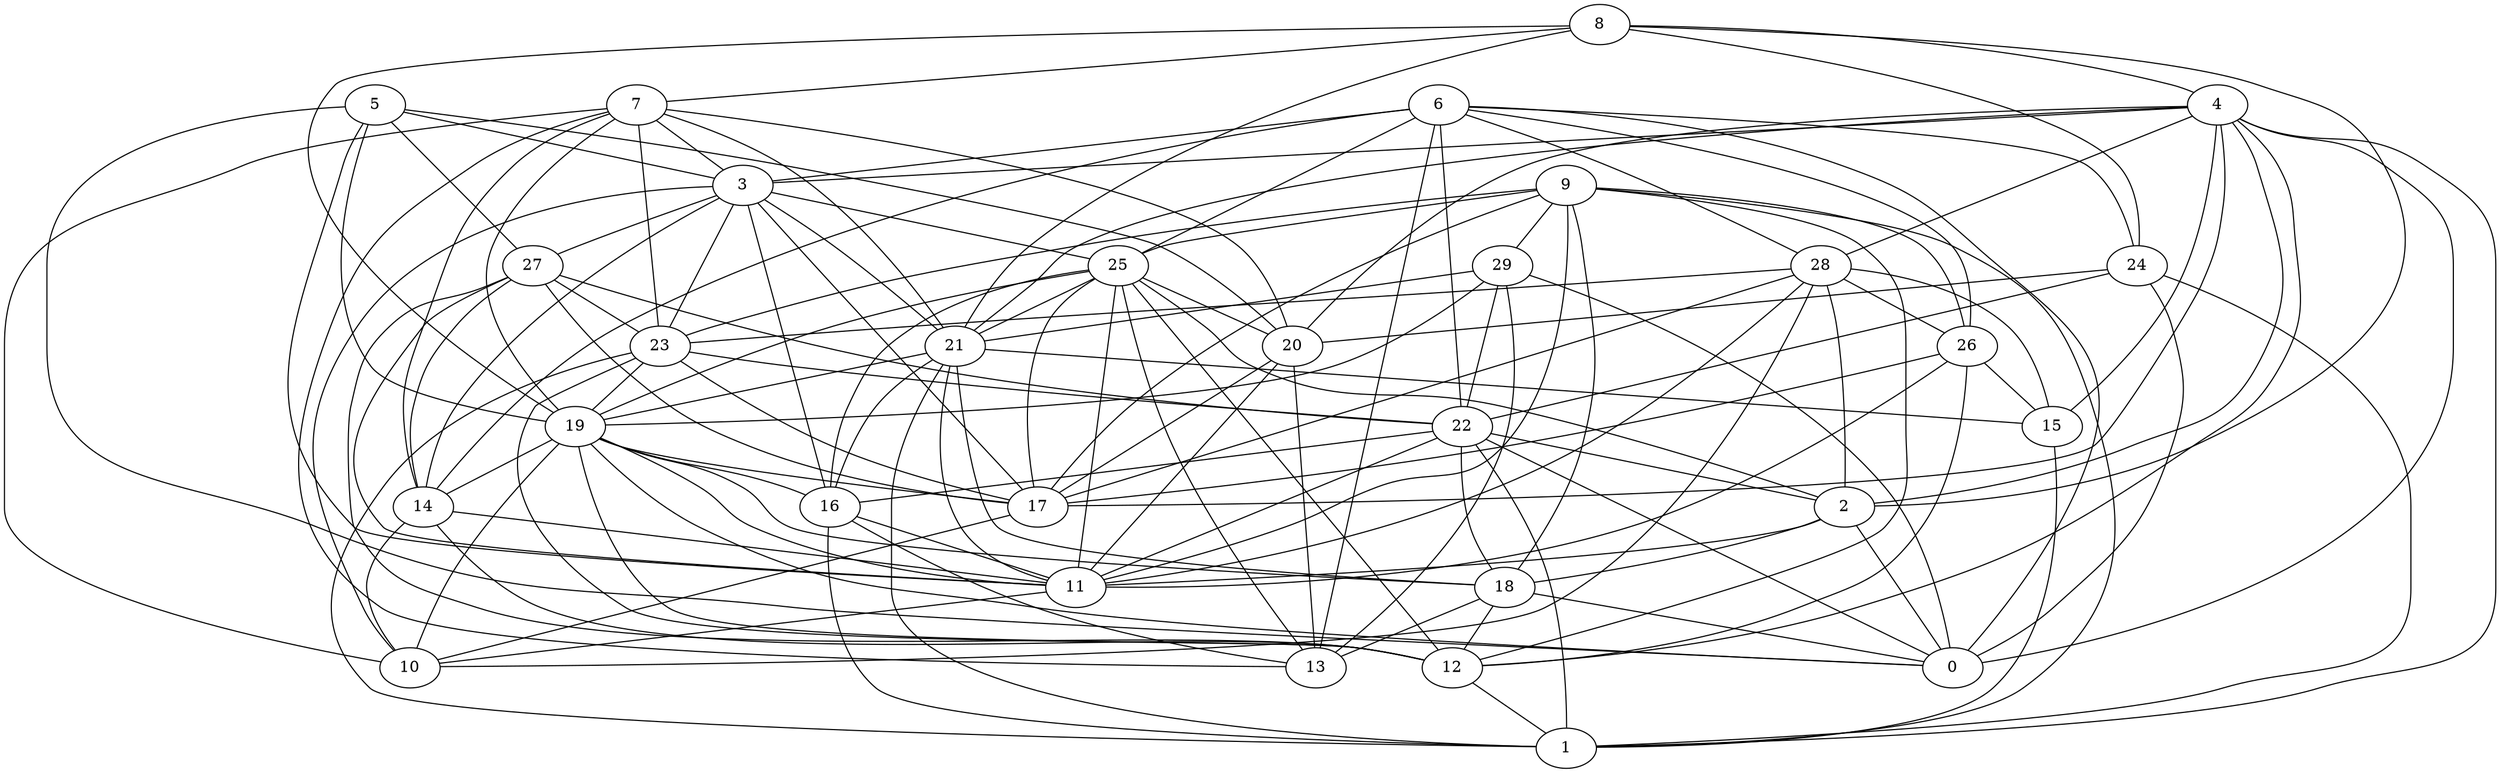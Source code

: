 digraph GG_graph {

subgraph G_graph {
edge [color = black]
"4" -> "20" [dir = none]
"4" -> "28" [dir = none]
"4" -> "3" [dir = none]
"4" -> "2" [dir = none]
"4" -> "21" [dir = none]
"4" -> "12" [dir = none]
"4" -> "15" [dir = none]
"4" -> "0" [dir = none]
"28" -> "10" [dir = none]
"28" -> "15" [dir = none]
"28" -> "26" [dir = none]
"28" -> "11" [dir = none]
"22" -> "0" [dir = none]
"22" -> "18" [dir = none]
"22" -> "1" [dir = none]
"22" -> "16" [dir = none]
"22" -> "2" [dir = none]
"22" -> "11" [dir = none]
"17" -> "10" [dir = none]
"9" -> "26" [dir = none]
"9" -> "29" [dir = none]
"9" -> "25" [dir = none]
"9" -> "12" [dir = none]
"9" -> "17" [dir = none]
"9" -> "1" [dir = none]
"9" -> "18" [dir = none]
"9" -> "11" [dir = none]
"15" -> "1" [dir = none]
"29" -> "21" [dir = none]
"29" -> "19" [dir = none]
"20" -> "11" [dir = none]
"20" -> "17" [dir = none]
"20" -> "13" [dir = none]
"26" -> "17" [dir = none]
"26" -> "15" [dir = none]
"14" -> "11" [dir = none]
"19" -> "14" [dir = none]
"19" -> "11" [dir = none]
"19" -> "16" [dir = none]
"19" -> "18" [dir = none]
"16" -> "13" [dir = none]
"6" -> "25" [dir = none]
"6" -> "22" [dir = none]
"6" -> "28" [dir = none]
"6" -> "14" [dir = none]
"6" -> "3" [dir = none]
"3" -> "25" [dir = none]
"3" -> "16" [dir = none]
"3" -> "10" [dir = none]
"8" -> "4" [dir = none]
"8" -> "21" [dir = none]
"8" -> "7" [dir = none]
"8" -> "19" [dir = none]
"5" -> "27" [dir = none]
"5" -> "20" [dir = none]
"5" -> "11" [dir = none]
"11" -> "10" [dir = none]
"18" -> "13" [dir = none]
"18" -> "0" [dir = none]
"24" -> "0" [dir = none]
"24" -> "20" [dir = none]
"24" -> "22" [dir = none]
"21" -> "19" [dir = none]
"21" -> "16" [dir = none]
"21" -> "15" [dir = none]
"21" -> "18" [dir = none]
"23" -> "17" [dir = none]
"23" -> "22" [dir = none]
"23" -> "12" [dir = none]
"25" -> "2" [dir = none]
"25" -> "19" [dir = none]
"25" -> "16" [dir = none]
"25" -> "20" [dir = none]
"25" -> "11" [dir = none]
"25" -> "21" [dir = none]
"25" -> "17" [dir = none]
"2" -> "18" [dir = none]
"2" -> "11" [dir = none]
"12" -> "1" [dir = none]
"7" -> "23" [dir = none]
"7" -> "10" [dir = none]
"7" -> "3" [dir = none]
"7" -> "21" [dir = none]
"7" -> "20" [dir = none]
"27" -> "12" [dir = none]
"27" -> "17" [dir = none]
"27" -> "11" [dir = none]
"29" -> "13" [dir = none]
"8" -> "2" [dir = none]
"3" -> "14" [dir = none]
"19" -> "17" [dir = none]
"27" -> "23" [dir = none]
"23" -> "19" [dir = none]
"7" -> "14" [dir = none]
"28" -> "17" [dir = none]
"8" -> "24" [dir = none]
"27" -> "22" [dir = none]
"28" -> "23" [dir = none]
"4" -> "17" [dir = none]
"21" -> "1" [dir = none]
"19" -> "12" [dir = none]
"4" -> "1" [dir = none]
"25" -> "12" [dir = none]
"29" -> "0" [dir = none]
"7" -> "13" [dir = none]
"3" -> "17" [dir = none]
"9" -> "23" [dir = none]
"29" -> "22" [dir = none]
"3" -> "21" [dir = none]
"24" -> "1" [dir = none]
"16" -> "1" [dir = none]
"23" -> "1" [dir = none]
"5" -> "0" [dir = none]
"28" -> "2" [dir = none]
"7" -> "19" [dir = none]
"3" -> "27" [dir = none]
"5" -> "19" [dir = none]
"6" -> "24" [dir = none]
"19" -> "10" [dir = none]
"19" -> "0" [dir = none]
"6" -> "13" [dir = none]
"14" -> "10" [dir = none]
"27" -> "14" [dir = none]
"5" -> "3" [dir = none]
"6" -> "0" [dir = none]
"25" -> "13" [dir = none]
"6" -> "26" [dir = none]
"21" -> "11" [dir = none]
"18" -> "12" [dir = none]
"14" -> "12" [dir = none]
"26" -> "12" [dir = none]
"2" -> "0" [dir = none]
"3" -> "23" [dir = none]
"26" -> "11" [dir = none]
"16" -> "11" [dir = none]
}

}
